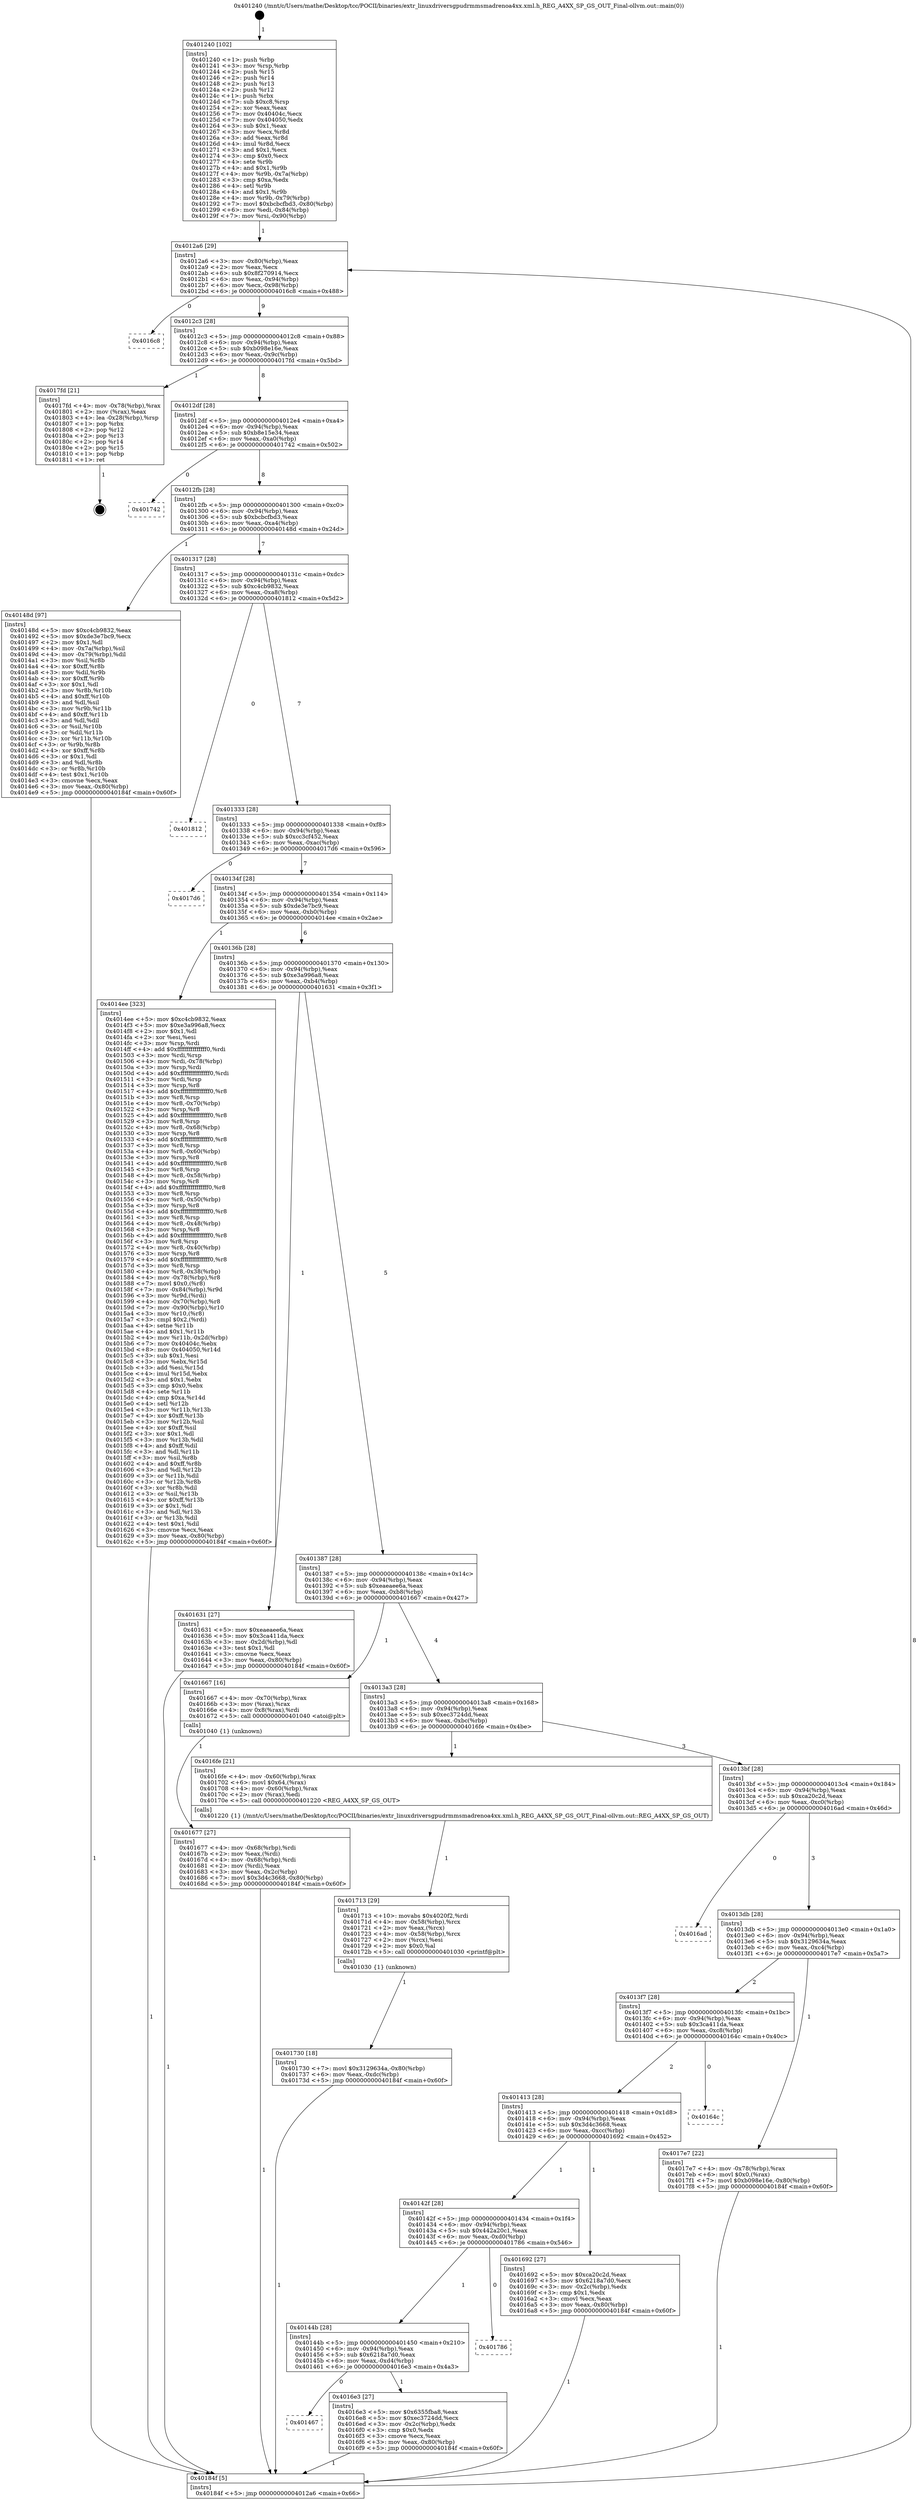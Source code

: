 digraph "0x401240" {
  label = "0x401240 (/mnt/c/Users/mathe/Desktop/tcc/POCII/binaries/extr_linuxdriversgpudrmmsmadrenoa4xx.xml.h_REG_A4XX_SP_GS_OUT_Final-ollvm.out::main(0))"
  labelloc = "t"
  node[shape=record]

  Entry [label="",width=0.3,height=0.3,shape=circle,fillcolor=black,style=filled]
  "0x4012a6" [label="{
     0x4012a6 [29]\l
     | [instrs]\l
     &nbsp;&nbsp;0x4012a6 \<+3\>: mov -0x80(%rbp),%eax\l
     &nbsp;&nbsp;0x4012a9 \<+2\>: mov %eax,%ecx\l
     &nbsp;&nbsp;0x4012ab \<+6\>: sub $0x8f270914,%ecx\l
     &nbsp;&nbsp;0x4012b1 \<+6\>: mov %eax,-0x94(%rbp)\l
     &nbsp;&nbsp;0x4012b7 \<+6\>: mov %ecx,-0x98(%rbp)\l
     &nbsp;&nbsp;0x4012bd \<+6\>: je 00000000004016c8 \<main+0x488\>\l
  }"]
  "0x4016c8" [label="{
     0x4016c8\l
  }", style=dashed]
  "0x4012c3" [label="{
     0x4012c3 [28]\l
     | [instrs]\l
     &nbsp;&nbsp;0x4012c3 \<+5\>: jmp 00000000004012c8 \<main+0x88\>\l
     &nbsp;&nbsp;0x4012c8 \<+6\>: mov -0x94(%rbp),%eax\l
     &nbsp;&nbsp;0x4012ce \<+5\>: sub $0xb098e16e,%eax\l
     &nbsp;&nbsp;0x4012d3 \<+6\>: mov %eax,-0x9c(%rbp)\l
     &nbsp;&nbsp;0x4012d9 \<+6\>: je 00000000004017fd \<main+0x5bd\>\l
  }"]
  Exit [label="",width=0.3,height=0.3,shape=circle,fillcolor=black,style=filled,peripheries=2]
  "0x4017fd" [label="{
     0x4017fd [21]\l
     | [instrs]\l
     &nbsp;&nbsp;0x4017fd \<+4\>: mov -0x78(%rbp),%rax\l
     &nbsp;&nbsp;0x401801 \<+2\>: mov (%rax),%eax\l
     &nbsp;&nbsp;0x401803 \<+4\>: lea -0x28(%rbp),%rsp\l
     &nbsp;&nbsp;0x401807 \<+1\>: pop %rbx\l
     &nbsp;&nbsp;0x401808 \<+2\>: pop %r12\l
     &nbsp;&nbsp;0x40180a \<+2\>: pop %r13\l
     &nbsp;&nbsp;0x40180c \<+2\>: pop %r14\l
     &nbsp;&nbsp;0x40180e \<+2\>: pop %r15\l
     &nbsp;&nbsp;0x401810 \<+1\>: pop %rbp\l
     &nbsp;&nbsp;0x401811 \<+1\>: ret\l
  }"]
  "0x4012df" [label="{
     0x4012df [28]\l
     | [instrs]\l
     &nbsp;&nbsp;0x4012df \<+5\>: jmp 00000000004012e4 \<main+0xa4\>\l
     &nbsp;&nbsp;0x4012e4 \<+6\>: mov -0x94(%rbp),%eax\l
     &nbsp;&nbsp;0x4012ea \<+5\>: sub $0xb8e15e34,%eax\l
     &nbsp;&nbsp;0x4012ef \<+6\>: mov %eax,-0xa0(%rbp)\l
     &nbsp;&nbsp;0x4012f5 \<+6\>: je 0000000000401742 \<main+0x502\>\l
  }"]
  "0x401730" [label="{
     0x401730 [18]\l
     | [instrs]\l
     &nbsp;&nbsp;0x401730 \<+7\>: movl $0x3129634a,-0x80(%rbp)\l
     &nbsp;&nbsp;0x401737 \<+6\>: mov %eax,-0xdc(%rbp)\l
     &nbsp;&nbsp;0x40173d \<+5\>: jmp 000000000040184f \<main+0x60f\>\l
  }"]
  "0x401742" [label="{
     0x401742\l
  }", style=dashed]
  "0x4012fb" [label="{
     0x4012fb [28]\l
     | [instrs]\l
     &nbsp;&nbsp;0x4012fb \<+5\>: jmp 0000000000401300 \<main+0xc0\>\l
     &nbsp;&nbsp;0x401300 \<+6\>: mov -0x94(%rbp),%eax\l
     &nbsp;&nbsp;0x401306 \<+5\>: sub $0xbcbcfbd3,%eax\l
     &nbsp;&nbsp;0x40130b \<+6\>: mov %eax,-0xa4(%rbp)\l
     &nbsp;&nbsp;0x401311 \<+6\>: je 000000000040148d \<main+0x24d\>\l
  }"]
  "0x401713" [label="{
     0x401713 [29]\l
     | [instrs]\l
     &nbsp;&nbsp;0x401713 \<+10\>: movabs $0x4020f2,%rdi\l
     &nbsp;&nbsp;0x40171d \<+4\>: mov -0x58(%rbp),%rcx\l
     &nbsp;&nbsp;0x401721 \<+2\>: mov %eax,(%rcx)\l
     &nbsp;&nbsp;0x401723 \<+4\>: mov -0x58(%rbp),%rcx\l
     &nbsp;&nbsp;0x401727 \<+2\>: mov (%rcx),%esi\l
     &nbsp;&nbsp;0x401729 \<+2\>: mov $0x0,%al\l
     &nbsp;&nbsp;0x40172b \<+5\>: call 0000000000401030 \<printf@plt\>\l
     | [calls]\l
     &nbsp;&nbsp;0x401030 \{1\} (unknown)\l
  }"]
  "0x40148d" [label="{
     0x40148d [97]\l
     | [instrs]\l
     &nbsp;&nbsp;0x40148d \<+5\>: mov $0xc4cb9832,%eax\l
     &nbsp;&nbsp;0x401492 \<+5\>: mov $0xde3e7bc9,%ecx\l
     &nbsp;&nbsp;0x401497 \<+2\>: mov $0x1,%dl\l
     &nbsp;&nbsp;0x401499 \<+4\>: mov -0x7a(%rbp),%sil\l
     &nbsp;&nbsp;0x40149d \<+4\>: mov -0x79(%rbp),%dil\l
     &nbsp;&nbsp;0x4014a1 \<+3\>: mov %sil,%r8b\l
     &nbsp;&nbsp;0x4014a4 \<+4\>: xor $0xff,%r8b\l
     &nbsp;&nbsp;0x4014a8 \<+3\>: mov %dil,%r9b\l
     &nbsp;&nbsp;0x4014ab \<+4\>: xor $0xff,%r9b\l
     &nbsp;&nbsp;0x4014af \<+3\>: xor $0x1,%dl\l
     &nbsp;&nbsp;0x4014b2 \<+3\>: mov %r8b,%r10b\l
     &nbsp;&nbsp;0x4014b5 \<+4\>: and $0xff,%r10b\l
     &nbsp;&nbsp;0x4014b9 \<+3\>: and %dl,%sil\l
     &nbsp;&nbsp;0x4014bc \<+3\>: mov %r9b,%r11b\l
     &nbsp;&nbsp;0x4014bf \<+4\>: and $0xff,%r11b\l
     &nbsp;&nbsp;0x4014c3 \<+3\>: and %dl,%dil\l
     &nbsp;&nbsp;0x4014c6 \<+3\>: or %sil,%r10b\l
     &nbsp;&nbsp;0x4014c9 \<+3\>: or %dil,%r11b\l
     &nbsp;&nbsp;0x4014cc \<+3\>: xor %r11b,%r10b\l
     &nbsp;&nbsp;0x4014cf \<+3\>: or %r9b,%r8b\l
     &nbsp;&nbsp;0x4014d2 \<+4\>: xor $0xff,%r8b\l
     &nbsp;&nbsp;0x4014d6 \<+3\>: or $0x1,%dl\l
     &nbsp;&nbsp;0x4014d9 \<+3\>: and %dl,%r8b\l
     &nbsp;&nbsp;0x4014dc \<+3\>: or %r8b,%r10b\l
     &nbsp;&nbsp;0x4014df \<+4\>: test $0x1,%r10b\l
     &nbsp;&nbsp;0x4014e3 \<+3\>: cmovne %ecx,%eax\l
     &nbsp;&nbsp;0x4014e6 \<+3\>: mov %eax,-0x80(%rbp)\l
     &nbsp;&nbsp;0x4014e9 \<+5\>: jmp 000000000040184f \<main+0x60f\>\l
  }"]
  "0x401317" [label="{
     0x401317 [28]\l
     | [instrs]\l
     &nbsp;&nbsp;0x401317 \<+5\>: jmp 000000000040131c \<main+0xdc\>\l
     &nbsp;&nbsp;0x40131c \<+6\>: mov -0x94(%rbp),%eax\l
     &nbsp;&nbsp;0x401322 \<+5\>: sub $0xc4cb9832,%eax\l
     &nbsp;&nbsp;0x401327 \<+6\>: mov %eax,-0xa8(%rbp)\l
     &nbsp;&nbsp;0x40132d \<+6\>: je 0000000000401812 \<main+0x5d2\>\l
  }"]
  "0x40184f" [label="{
     0x40184f [5]\l
     | [instrs]\l
     &nbsp;&nbsp;0x40184f \<+5\>: jmp 00000000004012a6 \<main+0x66\>\l
  }"]
  "0x401240" [label="{
     0x401240 [102]\l
     | [instrs]\l
     &nbsp;&nbsp;0x401240 \<+1\>: push %rbp\l
     &nbsp;&nbsp;0x401241 \<+3\>: mov %rsp,%rbp\l
     &nbsp;&nbsp;0x401244 \<+2\>: push %r15\l
     &nbsp;&nbsp;0x401246 \<+2\>: push %r14\l
     &nbsp;&nbsp;0x401248 \<+2\>: push %r13\l
     &nbsp;&nbsp;0x40124a \<+2\>: push %r12\l
     &nbsp;&nbsp;0x40124c \<+1\>: push %rbx\l
     &nbsp;&nbsp;0x40124d \<+7\>: sub $0xc8,%rsp\l
     &nbsp;&nbsp;0x401254 \<+2\>: xor %eax,%eax\l
     &nbsp;&nbsp;0x401256 \<+7\>: mov 0x40404c,%ecx\l
     &nbsp;&nbsp;0x40125d \<+7\>: mov 0x404050,%edx\l
     &nbsp;&nbsp;0x401264 \<+3\>: sub $0x1,%eax\l
     &nbsp;&nbsp;0x401267 \<+3\>: mov %ecx,%r8d\l
     &nbsp;&nbsp;0x40126a \<+3\>: add %eax,%r8d\l
     &nbsp;&nbsp;0x40126d \<+4\>: imul %r8d,%ecx\l
     &nbsp;&nbsp;0x401271 \<+3\>: and $0x1,%ecx\l
     &nbsp;&nbsp;0x401274 \<+3\>: cmp $0x0,%ecx\l
     &nbsp;&nbsp;0x401277 \<+4\>: sete %r9b\l
     &nbsp;&nbsp;0x40127b \<+4\>: and $0x1,%r9b\l
     &nbsp;&nbsp;0x40127f \<+4\>: mov %r9b,-0x7a(%rbp)\l
     &nbsp;&nbsp;0x401283 \<+3\>: cmp $0xa,%edx\l
     &nbsp;&nbsp;0x401286 \<+4\>: setl %r9b\l
     &nbsp;&nbsp;0x40128a \<+4\>: and $0x1,%r9b\l
     &nbsp;&nbsp;0x40128e \<+4\>: mov %r9b,-0x79(%rbp)\l
     &nbsp;&nbsp;0x401292 \<+7\>: movl $0xbcbcfbd3,-0x80(%rbp)\l
     &nbsp;&nbsp;0x401299 \<+6\>: mov %edi,-0x84(%rbp)\l
     &nbsp;&nbsp;0x40129f \<+7\>: mov %rsi,-0x90(%rbp)\l
  }"]
  "0x401467" [label="{
     0x401467\l
  }", style=dashed]
  "0x401812" [label="{
     0x401812\l
  }", style=dashed]
  "0x401333" [label="{
     0x401333 [28]\l
     | [instrs]\l
     &nbsp;&nbsp;0x401333 \<+5\>: jmp 0000000000401338 \<main+0xf8\>\l
     &nbsp;&nbsp;0x401338 \<+6\>: mov -0x94(%rbp),%eax\l
     &nbsp;&nbsp;0x40133e \<+5\>: sub $0xcc3cf452,%eax\l
     &nbsp;&nbsp;0x401343 \<+6\>: mov %eax,-0xac(%rbp)\l
     &nbsp;&nbsp;0x401349 \<+6\>: je 00000000004017d6 \<main+0x596\>\l
  }"]
  "0x4016e3" [label="{
     0x4016e3 [27]\l
     | [instrs]\l
     &nbsp;&nbsp;0x4016e3 \<+5\>: mov $0x6355fba8,%eax\l
     &nbsp;&nbsp;0x4016e8 \<+5\>: mov $0xec3724dd,%ecx\l
     &nbsp;&nbsp;0x4016ed \<+3\>: mov -0x2c(%rbp),%edx\l
     &nbsp;&nbsp;0x4016f0 \<+3\>: cmp $0x0,%edx\l
     &nbsp;&nbsp;0x4016f3 \<+3\>: cmove %ecx,%eax\l
     &nbsp;&nbsp;0x4016f6 \<+3\>: mov %eax,-0x80(%rbp)\l
     &nbsp;&nbsp;0x4016f9 \<+5\>: jmp 000000000040184f \<main+0x60f\>\l
  }"]
  "0x4017d6" [label="{
     0x4017d6\l
  }", style=dashed]
  "0x40134f" [label="{
     0x40134f [28]\l
     | [instrs]\l
     &nbsp;&nbsp;0x40134f \<+5\>: jmp 0000000000401354 \<main+0x114\>\l
     &nbsp;&nbsp;0x401354 \<+6\>: mov -0x94(%rbp),%eax\l
     &nbsp;&nbsp;0x40135a \<+5\>: sub $0xde3e7bc9,%eax\l
     &nbsp;&nbsp;0x40135f \<+6\>: mov %eax,-0xb0(%rbp)\l
     &nbsp;&nbsp;0x401365 \<+6\>: je 00000000004014ee \<main+0x2ae\>\l
  }"]
  "0x40144b" [label="{
     0x40144b [28]\l
     | [instrs]\l
     &nbsp;&nbsp;0x40144b \<+5\>: jmp 0000000000401450 \<main+0x210\>\l
     &nbsp;&nbsp;0x401450 \<+6\>: mov -0x94(%rbp),%eax\l
     &nbsp;&nbsp;0x401456 \<+5\>: sub $0x6218a7d0,%eax\l
     &nbsp;&nbsp;0x40145b \<+6\>: mov %eax,-0xd4(%rbp)\l
     &nbsp;&nbsp;0x401461 \<+6\>: je 00000000004016e3 \<main+0x4a3\>\l
  }"]
  "0x4014ee" [label="{
     0x4014ee [323]\l
     | [instrs]\l
     &nbsp;&nbsp;0x4014ee \<+5\>: mov $0xc4cb9832,%eax\l
     &nbsp;&nbsp;0x4014f3 \<+5\>: mov $0xe3a996a8,%ecx\l
     &nbsp;&nbsp;0x4014f8 \<+2\>: mov $0x1,%dl\l
     &nbsp;&nbsp;0x4014fa \<+2\>: xor %esi,%esi\l
     &nbsp;&nbsp;0x4014fc \<+3\>: mov %rsp,%rdi\l
     &nbsp;&nbsp;0x4014ff \<+4\>: add $0xfffffffffffffff0,%rdi\l
     &nbsp;&nbsp;0x401503 \<+3\>: mov %rdi,%rsp\l
     &nbsp;&nbsp;0x401506 \<+4\>: mov %rdi,-0x78(%rbp)\l
     &nbsp;&nbsp;0x40150a \<+3\>: mov %rsp,%rdi\l
     &nbsp;&nbsp;0x40150d \<+4\>: add $0xfffffffffffffff0,%rdi\l
     &nbsp;&nbsp;0x401511 \<+3\>: mov %rdi,%rsp\l
     &nbsp;&nbsp;0x401514 \<+3\>: mov %rsp,%r8\l
     &nbsp;&nbsp;0x401517 \<+4\>: add $0xfffffffffffffff0,%r8\l
     &nbsp;&nbsp;0x40151b \<+3\>: mov %r8,%rsp\l
     &nbsp;&nbsp;0x40151e \<+4\>: mov %r8,-0x70(%rbp)\l
     &nbsp;&nbsp;0x401522 \<+3\>: mov %rsp,%r8\l
     &nbsp;&nbsp;0x401525 \<+4\>: add $0xfffffffffffffff0,%r8\l
     &nbsp;&nbsp;0x401529 \<+3\>: mov %r8,%rsp\l
     &nbsp;&nbsp;0x40152c \<+4\>: mov %r8,-0x68(%rbp)\l
     &nbsp;&nbsp;0x401530 \<+3\>: mov %rsp,%r8\l
     &nbsp;&nbsp;0x401533 \<+4\>: add $0xfffffffffffffff0,%r8\l
     &nbsp;&nbsp;0x401537 \<+3\>: mov %r8,%rsp\l
     &nbsp;&nbsp;0x40153a \<+4\>: mov %r8,-0x60(%rbp)\l
     &nbsp;&nbsp;0x40153e \<+3\>: mov %rsp,%r8\l
     &nbsp;&nbsp;0x401541 \<+4\>: add $0xfffffffffffffff0,%r8\l
     &nbsp;&nbsp;0x401545 \<+3\>: mov %r8,%rsp\l
     &nbsp;&nbsp;0x401548 \<+4\>: mov %r8,-0x58(%rbp)\l
     &nbsp;&nbsp;0x40154c \<+3\>: mov %rsp,%r8\l
     &nbsp;&nbsp;0x40154f \<+4\>: add $0xfffffffffffffff0,%r8\l
     &nbsp;&nbsp;0x401553 \<+3\>: mov %r8,%rsp\l
     &nbsp;&nbsp;0x401556 \<+4\>: mov %r8,-0x50(%rbp)\l
     &nbsp;&nbsp;0x40155a \<+3\>: mov %rsp,%r8\l
     &nbsp;&nbsp;0x40155d \<+4\>: add $0xfffffffffffffff0,%r8\l
     &nbsp;&nbsp;0x401561 \<+3\>: mov %r8,%rsp\l
     &nbsp;&nbsp;0x401564 \<+4\>: mov %r8,-0x48(%rbp)\l
     &nbsp;&nbsp;0x401568 \<+3\>: mov %rsp,%r8\l
     &nbsp;&nbsp;0x40156b \<+4\>: add $0xfffffffffffffff0,%r8\l
     &nbsp;&nbsp;0x40156f \<+3\>: mov %r8,%rsp\l
     &nbsp;&nbsp;0x401572 \<+4\>: mov %r8,-0x40(%rbp)\l
     &nbsp;&nbsp;0x401576 \<+3\>: mov %rsp,%r8\l
     &nbsp;&nbsp;0x401579 \<+4\>: add $0xfffffffffffffff0,%r8\l
     &nbsp;&nbsp;0x40157d \<+3\>: mov %r8,%rsp\l
     &nbsp;&nbsp;0x401580 \<+4\>: mov %r8,-0x38(%rbp)\l
     &nbsp;&nbsp;0x401584 \<+4\>: mov -0x78(%rbp),%r8\l
     &nbsp;&nbsp;0x401588 \<+7\>: movl $0x0,(%r8)\l
     &nbsp;&nbsp;0x40158f \<+7\>: mov -0x84(%rbp),%r9d\l
     &nbsp;&nbsp;0x401596 \<+3\>: mov %r9d,(%rdi)\l
     &nbsp;&nbsp;0x401599 \<+4\>: mov -0x70(%rbp),%r8\l
     &nbsp;&nbsp;0x40159d \<+7\>: mov -0x90(%rbp),%r10\l
     &nbsp;&nbsp;0x4015a4 \<+3\>: mov %r10,(%r8)\l
     &nbsp;&nbsp;0x4015a7 \<+3\>: cmpl $0x2,(%rdi)\l
     &nbsp;&nbsp;0x4015aa \<+4\>: setne %r11b\l
     &nbsp;&nbsp;0x4015ae \<+4\>: and $0x1,%r11b\l
     &nbsp;&nbsp;0x4015b2 \<+4\>: mov %r11b,-0x2d(%rbp)\l
     &nbsp;&nbsp;0x4015b6 \<+7\>: mov 0x40404c,%ebx\l
     &nbsp;&nbsp;0x4015bd \<+8\>: mov 0x404050,%r14d\l
     &nbsp;&nbsp;0x4015c5 \<+3\>: sub $0x1,%esi\l
     &nbsp;&nbsp;0x4015c8 \<+3\>: mov %ebx,%r15d\l
     &nbsp;&nbsp;0x4015cb \<+3\>: add %esi,%r15d\l
     &nbsp;&nbsp;0x4015ce \<+4\>: imul %r15d,%ebx\l
     &nbsp;&nbsp;0x4015d2 \<+3\>: and $0x1,%ebx\l
     &nbsp;&nbsp;0x4015d5 \<+3\>: cmp $0x0,%ebx\l
     &nbsp;&nbsp;0x4015d8 \<+4\>: sete %r11b\l
     &nbsp;&nbsp;0x4015dc \<+4\>: cmp $0xa,%r14d\l
     &nbsp;&nbsp;0x4015e0 \<+4\>: setl %r12b\l
     &nbsp;&nbsp;0x4015e4 \<+3\>: mov %r11b,%r13b\l
     &nbsp;&nbsp;0x4015e7 \<+4\>: xor $0xff,%r13b\l
     &nbsp;&nbsp;0x4015eb \<+3\>: mov %r12b,%sil\l
     &nbsp;&nbsp;0x4015ee \<+4\>: xor $0xff,%sil\l
     &nbsp;&nbsp;0x4015f2 \<+3\>: xor $0x1,%dl\l
     &nbsp;&nbsp;0x4015f5 \<+3\>: mov %r13b,%dil\l
     &nbsp;&nbsp;0x4015f8 \<+4\>: and $0xff,%dil\l
     &nbsp;&nbsp;0x4015fc \<+3\>: and %dl,%r11b\l
     &nbsp;&nbsp;0x4015ff \<+3\>: mov %sil,%r8b\l
     &nbsp;&nbsp;0x401602 \<+4\>: and $0xff,%r8b\l
     &nbsp;&nbsp;0x401606 \<+3\>: and %dl,%r12b\l
     &nbsp;&nbsp;0x401609 \<+3\>: or %r11b,%dil\l
     &nbsp;&nbsp;0x40160c \<+3\>: or %r12b,%r8b\l
     &nbsp;&nbsp;0x40160f \<+3\>: xor %r8b,%dil\l
     &nbsp;&nbsp;0x401612 \<+3\>: or %sil,%r13b\l
     &nbsp;&nbsp;0x401615 \<+4\>: xor $0xff,%r13b\l
     &nbsp;&nbsp;0x401619 \<+3\>: or $0x1,%dl\l
     &nbsp;&nbsp;0x40161c \<+3\>: and %dl,%r13b\l
     &nbsp;&nbsp;0x40161f \<+3\>: or %r13b,%dil\l
     &nbsp;&nbsp;0x401622 \<+4\>: test $0x1,%dil\l
     &nbsp;&nbsp;0x401626 \<+3\>: cmovne %ecx,%eax\l
     &nbsp;&nbsp;0x401629 \<+3\>: mov %eax,-0x80(%rbp)\l
     &nbsp;&nbsp;0x40162c \<+5\>: jmp 000000000040184f \<main+0x60f\>\l
  }"]
  "0x40136b" [label="{
     0x40136b [28]\l
     | [instrs]\l
     &nbsp;&nbsp;0x40136b \<+5\>: jmp 0000000000401370 \<main+0x130\>\l
     &nbsp;&nbsp;0x401370 \<+6\>: mov -0x94(%rbp),%eax\l
     &nbsp;&nbsp;0x401376 \<+5\>: sub $0xe3a996a8,%eax\l
     &nbsp;&nbsp;0x40137b \<+6\>: mov %eax,-0xb4(%rbp)\l
     &nbsp;&nbsp;0x401381 \<+6\>: je 0000000000401631 \<main+0x3f1\>\l
  }"]
  "0x401786" [label="{
     0x401786\l
  }", style=dashed]
  "0x40142f" [label="{
     0x40142f [28]\l
     | [instrs]\l
     &nbsp;&nbsp;0x40142f \<+5\>: jmp 0000000000401434 \<main+0x1f4\>\l
     &nbsp;&nbsp;0x401434 \<+6\>: mov -0x94(%rbp),%eax\l
     &nbsp;&nbsp;0x40143a \<+5\>: sub $0x442a20c1,%eax\l
     &nbsp;&nbsp;0x40143f \<+6\>: mov %eax,-0xd0(%rbp)\l
     &nbsp;&nbsp;0x401445 \<+6\>: je 0000000000401786 \<main+0x546\>\l
  }"]
  "0x401631" [label="{
     0x401631 [27]\l
     | [instrs]\l
     &nbsp;&nbsp;0x401631 \<+5\>: mov $0xeaeaee6a,%eax\l
     &nbsp;&nbsp;0x401636 \<+5\>: mov $0x3ca411da,%ecx\l
     &nbsp;&nbsp;0x40163b \<+3\>: mov -0x2d(%rbp),%dl\l
     &nbsp;&nbsp;0x40163e \<+3\>: test $0x1,%dl\l
     &nbsp;&nbsp;0x401641 \<+3\>: cmovne %ecx,%eax\l
     &nbsp;&nbsp;0x401644 \<+3\>: mov %eax,-0x80(%rbp)\l
     &nbsp;&nbsp;0x401647 \<+5\>: jmp 000000000040184f \<main+0x60f\>\l
  }"]
  "0x401387" [label="{
     0x401387 [28]\l
     | [instrs]\l
     &nbsp;&nbsp;0x401387 \<+5\>: jmp 000000000040138c \<main+0x14c\>\l
     &nbsp;&nbsp;0x40138c \<+6\>: mov -0x94(%rbp),%eax\l
     &nbsp;&nbsp;0x401392 \<+5\>: sub $0xeaeaee6a,%eax\l
     &nbsp;&nbsp;0x401397 \<+6\>: mov %eax,-0xb8(%rbp)\l
     &nbsp;&nbsp;0x40139d \<+6\>: je 0000000000401667 \<main+0x427\>\l
  }"]
  "0x401692" [label="{
     0x401692 [27]\l
     | [instrs]\l
     &nbsp;&nbsp;0x401692 \<+5\>: mov $0xca20c2d,%eax\l
     &nbsp;&nbsp;0x401697 \<+5\>: mov $0x6218a7d0,%ecx\l
     &nbsp;&nbsp;0x40169c \<+3\>: mov -0x2c(%rbp),%edx\l
     &nbsp;&nbsp;0x40169f \<+3\>: cmp $0x1,%edx\l
     &nbsp;&nbsp;0x4016a2 \<+3\>: cmovl %ecx,%eax\l
     &nbsp;&nbsp;0x4016a5 \<+3\>: mov %eax,-0x80(%rbp)\l
     &nbsp;&nbsp;0x4016a8 \<+5\>: jmp 000000000040184f \<main+0x60f\>\l
  }"]
  "0x401667" [label="{
     0x401667 [16]\l
     | [instrs]\l
     &nbsp;&nbsp;0x401667 \<+4\>: mov -0x70(%rbp),%rax\l
     &nbsp;&nbsp;0x40166b \<+3\>: mov (%rax),%rax\l
     &nbsp;&nbsp;0x40166e \<+4\>: mov 0x8(%rax),%rdi\l
     &nbsp;&nbsp;0x401672 \<+5\>: call 0000000000401040 \<atoi@plt\>\l
     | [calls]\l
     &nbsp;&nbsp;0x401040 \{1\} (unknown)\l
  }"]
  "0x4013a3" [label="{
     0x4013a3 [28]\l
     | [instrs]\l
     &nbsp;&nbsp;0x4013a3 \<+5\>: jmp 00000000004013a8 \<main+0x168\>\l
     &nbsp;&nbsp;0x4013a8 \<+6\>: mov -0x94(%rbp),%eax\l
     &nbsp;&nbsp;0x4013ae \<+5\>: sub $0xec3724dd,%eax\l
     &nbsp;&nbsp;0x4013b3 \<+6\>: mov %eax,-0xbc(%rbp)\l
     &nbsp;&nbsp;0x4013b9 \<+6\>: je 00000000004016fe \<main+0x4be\>\l
  }"]
  "0x401677" [label="{
     0x401677 [27]\l
     | [instrs]\l
     &nbsp;&nbsp;0x401677 \<+4\>: mov -0x68(%rbp),%rdi\l
     &nbsp;&nbsp;0x40167b \<+2\>: mov %eax,(%rdi)\l
     &nbsp;&nbsp;0x40167d \<+4\>: mov -0x68(%rbp),%rdi\l
     &nbsp;&nbsp;0x401681 \<+2\>: mov (%rdi),%eax\l
     &nbsp;&nbsp;0x401683 \<+3\>: mov %eax,-0x2c(%rbp)\l
     &nbsp;&nbsp;0x401686 \<+7\>: movl $0x3d4c3668,-0x80(%rbp)\l
     &nbsp;&nbsp;0x40168d \<+5\>: jmp 000000000040184f \<main+0x60f\>\l
  }"]
  "0x401413" [label="{
     0x401413 [28]\l
     | [instrs]\l
     &nbsp;&nbsp;0x401413 \<+5\>: jmp 0000000000401418 \<main+0x1d8\>\l
     &nbsp;&nbsp;0x401418 \<+6\>: mov -0x94(%rbp),%eax\l
     &nbsp;&nbsp;0x40141e \<+5\>: sub $0x3d4c3668,%eax\l
     &nbsp;&nbsp;0x401423 \<+6\>: mov %eax,-0xcc(%rbp)\l
     &nbsp;&nbsp;0x401429 \<+6\>: je 0000000000401692 \<main+0x452\>\l
  }"]
  "0x4016fe" [label="{
     0x4016fe [21]\l
     | [instrs]\l
     &nbsp;&nbsp;0x4016fe \<+4\>: mov -0x60(%rbp),%rax\l
     &nbsp;&nbsp;0x401702 \<+6\>: movl $0x64,(%rax)\l
     &nbsp;&nbsp;0x401708 \<+4\>: mov -0x60(%rbp),%rax\l
     &nbsp;&nbsp;0x40170c \<+2\>: mov (%rax),%edi\l
     &nbsp;&nbsp;0x40170e \<+5\>: call 0000000000401220 \<REG_A4XX_SP_GS_OUT\>\l
     | [calls]\l
     &nbsp;&nbsp;0x401220 \{1\} (/mnt/c/Users/mathe/Desktop/tcc/POCII/binaries/extr_linuxdriversgpudrmmsmadrenoa4xx.xml.h_REG_A4XX_SP_GS_OUT_Final-ollvm.out::REG_A4XX_SP_GS_OUT)\l
  }"]
  "0x4013bf" [label="{
     0x4013bf [28]\l
     | [instrs]\l
     &nbsp;&nbsp;0x4013bf \<+5\>: jmp 00000000004013c4 \<main+0x184\>\l
     &nbsp;&nbsp;0x4013c4 \<+6\>: mov -0x94(%rbp),%eax\l
     &nbsp;&nbsp;0x4013ca \<+5\>: sub $0xca20c2d,%eax\l
     &nbsp;&nbsp;0x4013cf \<+6\>: mov %eax,-0xc0(%rbp)\l
     &nbsp;&nbsp;0x4013d5 \<+6\>: je 00000000004016ad \<main+0x46d\>\l
  }"]
  "0x40164c" [label="{
     0x40164c\l
  }", style=dashed]
  "0x4016ad" [label="{
     0x4016ad\l
  }", style=dashed]
  "0x4013db" [label="{
     0x4013db [28]\l
     | [instrs]\l
     &nbsp;&nbsp;0x4013db \<+5\>: jmp 00000000004013e0 \<main+0x1a0\>\l
     &nbsp;&nbsp;0x4013e0 \<+6\>: mov -0x94(%rbp),%eax\l
     &nbsp;&nbsp;0x4013e6 \<+5\>: sub $0x3129634a,%eax\l
     &nbsp;&nbsp;0x4013eb \<+6\>: mov %eax,-0xc4(%rbp)\l
     &nbsp;&nbsp;0x4013f1 \<+6\>: je 00000000004017e7 \<main+0x5a7\>\l
  }"]
  "0x4013f7" [label="{
     0x4013f7 [28]\l
     | [instrs]\l
     &nbsp;&nbsp;0x4013f7 \<+5\>: jmp 00000000004013fc \<main+0x1bc\>\l
     &nbsp;&nbsp;0x4013fc \<+6\>: mov -0x94(%rbp),%eax\l
     &nbsp;&nbsp;0x401402 \<+5\>: sub $0x3ca411da,%eax\l
     &nbsp;&nbsp;0x401407 \<+6\>: mov %eax,-0xc8(%rbp)\l
     &nbsp;&nbsp;0x40140d \<+6\>: je 000000000040164c \<main+0x40c\>\l
  }"]
  "0x4017e7" [label="{
     0x4017e7 [22]\l
     | [instrs]\l
     &nbsp;&nbsp;0x4017e7 \<+4\>: mov -0x78(%rbp),%rax\l
     &nbsp;&nbsp;0x4017eb \<+6\>: movl $0x0,(%rax)\l
     &nbsp;&nbsp;0x4017f1 \<+7\>: movl $0xb098e16e,-0x80(%rbp)\l
     &nbsp;&nbsp;0x4017f8 \<+5\>: jmp 000000000040184f \<main+0x60f\>\l
  }"]
  Entry -> "0x401240" [label=" 1"]
  "0x4012a6" -> "0x4016c8" [label=" 0"]
  "0x4012a6" -> "0x4012c3" [label=" 9"]
  "0x4017fd" -> Exit [label=" 1"]
  "0x4012c3" -> "0x4017fd" [label=" 1"]
  "0x4012c3" -> "0x4012df" [label=" 8"]
  "0x4017e7" -> "0x40184f" [label=" 1"]
  "0x4012df" -> "0x401742" [label=" 0"]
  "0x4012df" -> "0x4012fb" [label=" 8"]
  "0x401730" -> "0x40184f" [label=" 1"]
  "0x4012fb" -> "0x40148d" [label=" 1"]
  "0x4012fb" -> "0x401317" [label=" 7"]
  "0x40148d" -> "0x40184f" [label=" 1"]
  "0x401240" -> "0x4012a6" [label=" 1"]
  "0x40184f" -> "0x4012a6" [label=" 8"]
  "0x401713" -> "0x401730" [label=" 1"]
  "0x401317" -> "0x401812" [label=" 0"]
  "0x401317" -> "0x401333" [label=" 7"]
  "0x4016fe" -> "0x401713" [label=" 1"]
  "0x401333" -> "0x4017d6" [label=" 0"]
  "0x401333" -> "0x40134f" [label=" 7"]
  "0x4016e3" -> "0x40184f" [label=" 1"]
  "0x40134f" -> "0x4014ee" [label=" 1"]
  "0x40134f" -> "0x40136b" [label=" 6"]
  "0x40144b" -> "0x4016e3" [label=" 1"]
  "0x4014ee" -> "0x40184f" [label=" 1"]
  "0x40144b" -> "0x401467" [label=" 0"]
  "0x40136b" -> "0x401631" [label=" 1"]
  "0x40136b" -> "0x401387" [label=" 5"]
  "0x401631" -> "0x40184f" [label=" 1"]
  "0x40142f" -> "0x401786" [label=" 0"]
  "0x401387" -> "0x401667" [label=" 1"]
  "0x401387" -> "0x4013a3" [label=" 4"]
  "0x401667" -> "0x401677" [label=" 1"]
  "0x401677" -> "0x40184f" [label=" 1"]
  "0x40142f" -> "0x40144b" [label=" 1"]
  "0x4013a3" -> "0x4016fe" [label=" 1"]
  "0x4013a3" -> "0x4013bf" [label=" 3"]
  "0x401413" -> "0x40142f" [label=" 1"]
  "0x4013bf" -> "0x4016ad" [label=" 0"]
  "0x4013bf" -> "0x4013db" [label=" 3"]
  "0x401413" -> "0x401692" [label=" 1"]
  "0x4013db" -> "0x4017e7" [label=" 1"]
  "0x4013db" -> "0x4013f7" [label=" 2"]
  "0x401692" -> "0x40184f" [label=" 1"]
  "0x4013f7" -> "0x40164c" [label=" 0"]
  "0x4013f7" -> "0x401413" [label=" 2"]
}
